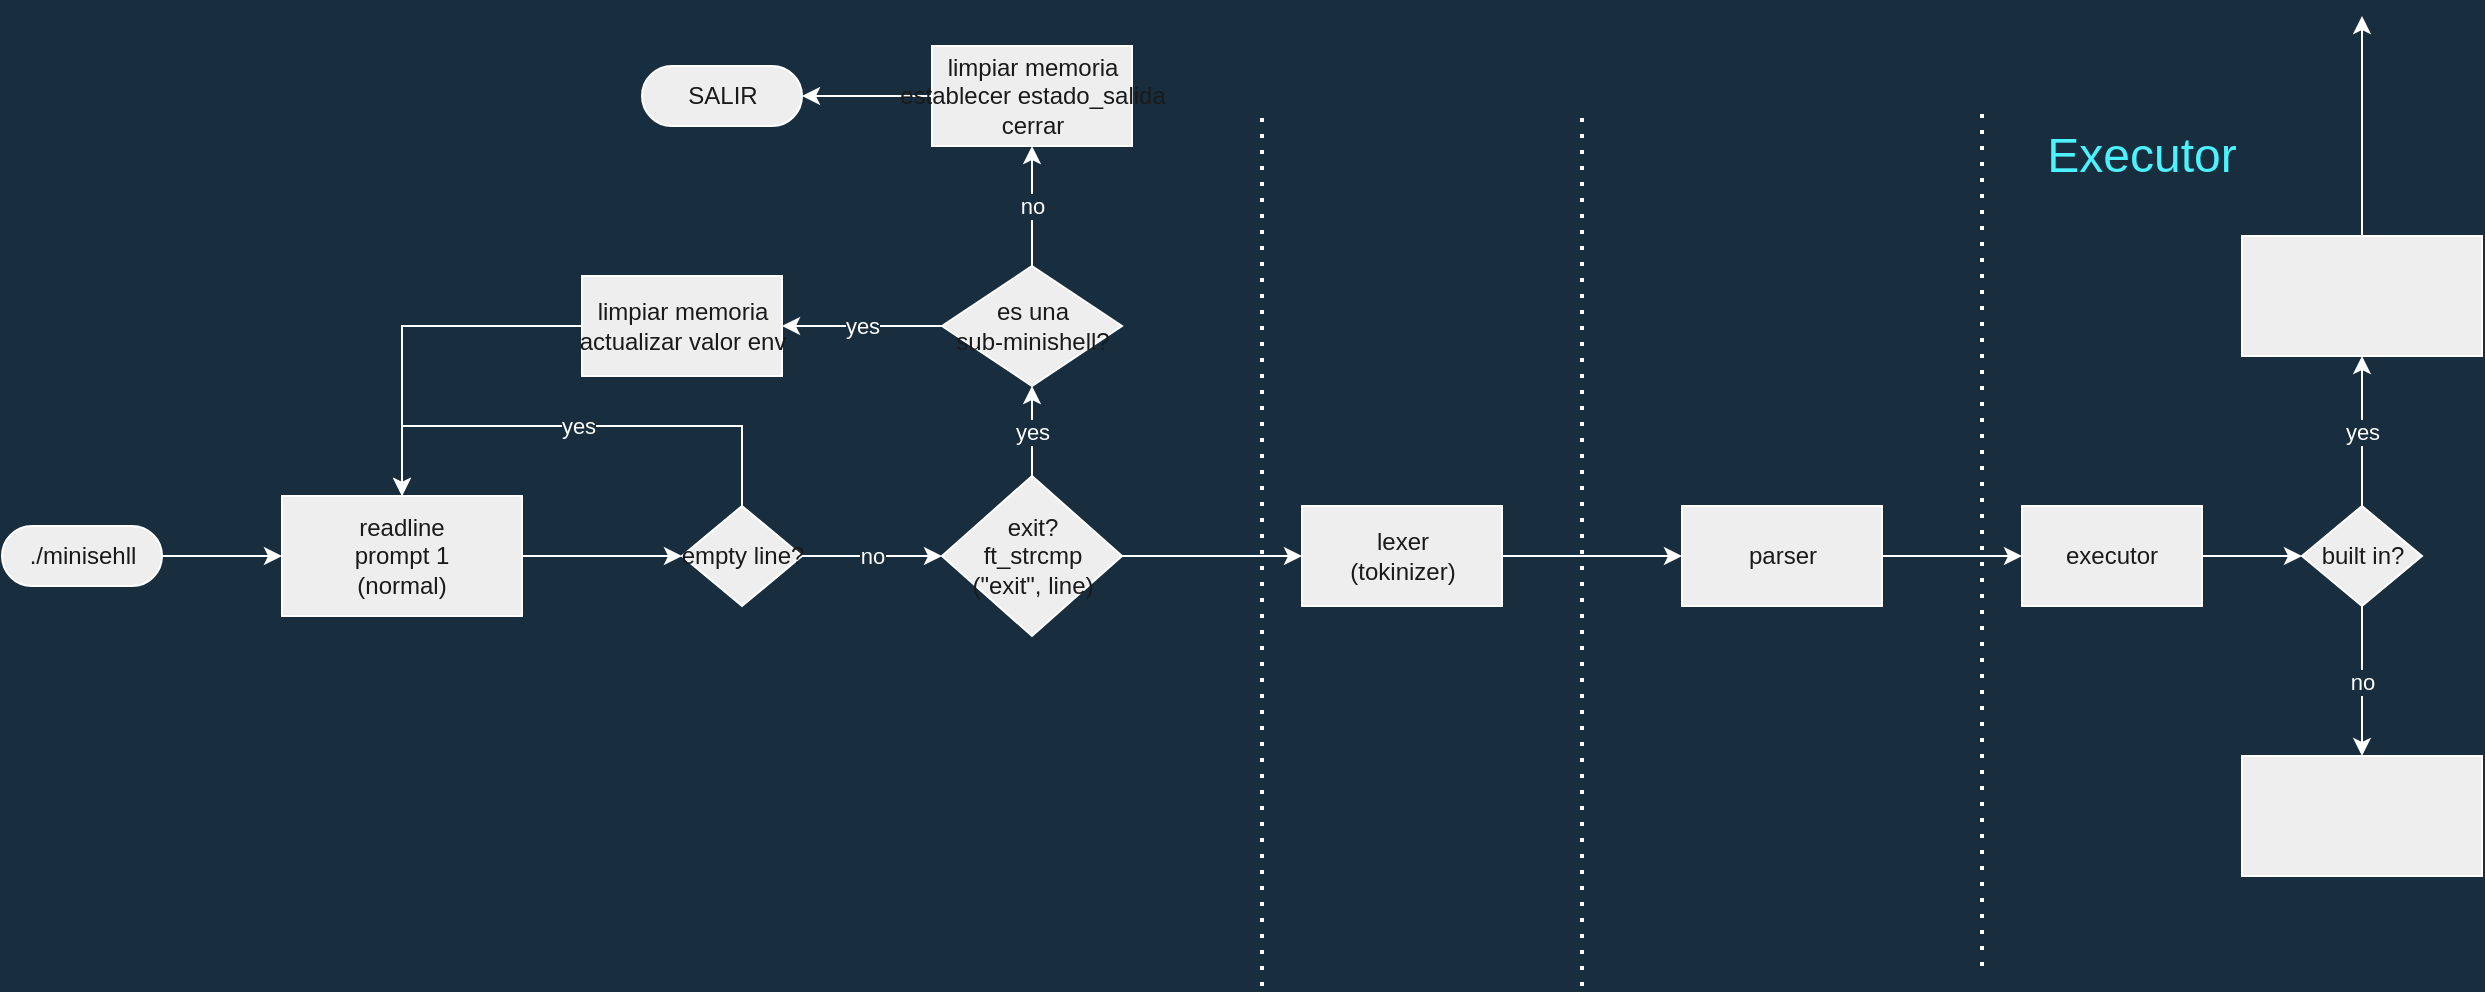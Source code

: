 <mxfile version="20.0.4" type="github">
  <diagram name="Page-1" id="8ce9d11a-91a2-4d17-14d8-a56ed91bf033">
    <mxGraphModel dx="1113" dy="4026" grid="1" gridSize="10" guides="1" tooltips="1" connect="1" arrows="1" fold="1" page="1" pageScale="1" pageWidth="4681" pageHeight="3300" background="#182E3E" math="0" shadow="0">
      <root>
        <mxCell id="0" />
        <mxCell id="1" parent="0" />
        <mxCell id="c2DMqhgIIYY3RgrECyt5-4" value="" style="edgeStyle=orthogonalEdgeStyle;rounded=0;orthogonalLoop=1;jettySize=auto;html=1;strokeColor=#FFFFFF;fontColor=#FFFFFF;labelBackgroundColor=#182E3E;" edge="1" parent="1" source="c2DMqhgIIYY3RgrECyt5-1" target="c2DMqhgIIYY3RgrECyt5-3">
          <mxGeometry relative="1" as="geometry" />
        </mxCell>
        <mxCell id="c2DMqhgIIYY3RgrECyt5-1" value="./minisehll" style="html=1;dashed=0;whitespace=wrap;shape=mxgraph.dfd.start;fillColor=#EEEEEE;strokeColor=#FFFFFF;fontColor=#1A1A1A;" vertex="1" parent="1">
          <mxGeometry x="250" y="250" width="80" height="30" as="geometry" />
        </mxCell>
        <mxCell id="c2DMqhgIIYY3RgrECyt5-6" value="" style="edgeStyle=orthogonalEdgeStyle;rounded=0;orthogonalLoop=1;jettySize=auto;html=1;entryX=0;entryY=0.5;entryDx=0;entryDy=0;strokeColor=#FFFFFF;fontColor=#FFFFFF;labelBackgroundColor=#182E3E;" edge="1" parent="1" source="c2DMqhgIIYY3RgrECyt5-3" target="c2DMqhgIIYY3RgrECyt5-7">
          <mxGeometry relative="1" as="geometry">
            <mxPoint x="590" y="265" as="targetPoint" />
          </mxGeometry>
        </mxCell>
        <mxCell id="c2DMqhgIIYY3RgrECyt5-3" value="&lt;div&gt;readline&lt;/div&gt;&lt;div&gt;prompt 1&lt;/div&gt;&lt;div&gt;(normal)&lt;br&gt;&lt;/div&gt;" style="whiteSpace=wrap;html=1;dashed=0;fillColor=#EEEEEE;strokeColor=#FFFFFF;fontColor=#1A1A1A;" vertex="1" parent="1">
          <mxGeometry x="390" y="235" width="120" height="60" as="geometry" />
        </mxCell>
        <mxCell id="c2DMqhgIIYY3RgrECyt5-10" value="yes" style="edgeStyle=orthogonalEdgeStyle;rounded=0;orthogonalLoop=1;jettySize=auto;html=1;entryX=0.5;entryY=0;entryDx=0;entryDy=0;strokeColor=#FFFFFF;fontColor=#FFFFFF;labelBackgroundColor=#182E3E;" edge="1" parent="1" source="c2DMqhgIIYY3RgrECyt5-7" target="c2DMqhgIIYY3RgrECyt5-3">
          <mxGeometry relative="1" as="geometry">
            <mxPoint x="620" y="135" as="targetPoint" />
            <Array as="points">
              <mxPoint x="620" y="200" />
              <mxPoint x="450" y="200" />
            </Array>
          </mxGeometry>
        </mxCell>
        <mxCell id="c2DMqhgIIYY3RgrECyt5-12" value="no" style="edgeStyle=orthogonalEdgeStyle;rounded=0;orthogonalLoop=1;jettySize=auto;html=1;entryX=0;entryY=0.5;entryDx=0;entryDy=0;strokeColor=#FFFFFF;fontColor=#FFFFFF;labelBackgroundColor=#182E3E;" edge="1" parent="1" source="c2DMqhgIIYY3RgrECyt5-7" target="c2DMqhgIIYY3RgrECyt5-13">
          <mxGeometry relative="1" as="geometry">
            <mxPoint x="760" y="265" as="targetPoint" />
          </mxGeometry>
        </mxCell>
        <mxCell id="c2DMqhgIIYY3RgrECyt5-7" value="empty line?" style="shape=rhombus;html=1;dashed=0;whitespace=wrap;perimeter=rhombusPerimeter;fillColor=#EEEEEE;strokeColor=#FFFFFF;fontColor=#1A1A1A;" vertex="1" parent="1">
          <mxGeometry x="590" y="240" width="60" height="50" as="geometry" />
        </mxCell>
        <mxCell id="c2DMqhgIIYY3RgrECyt5-15" value="yes" style="edgeStyle=orthogonalEdgeStyle;rounded=0;orthogonalLoop=1;jettySize=auto;html=1;entryX=0.5;entryY=1;entryDx=0;entryDy=0;strokeColor=#FFFFFF;fontColor=#FFFFFF;labelBackgroundColor=#182E3E;" edge="1" parent="1" source="c2DMqhgIIYY3RgrECyt5-13" target="c2DMqhgIIYY3RgrECyt5-16">
          <mxGeometry relative="1" as="geometry">
            <mxPoint x="765" y="160" as="targetPoint" />
          </mxGeometry>
        </mxCell>
        <mxCell id="c2DMqhgIIYY3RgrECyt5-28" value="" style="edgeStyle=orthogonalEdgeStyle;rounded=0;orthogonalLoop=1;jettySize=auto;html=1;strokeColor=#FFFFFF;fontColor=#FFFFFF;labelBackgroundColor=#182E3E;" edge="1" parent="1" source="c2DMqhgIIYY3RgrECyt5-13" target="c2DMqhgIIYY3RgrECyt5-27">
          <mxGeometry relative="1" as="geometry" />
        </mxCell>
        <mxCell id="c2DMqhgIIYY3RgrECyt5-13" value="exit?&lt;br&gt;&lt;div&gt;ft_strcmp &lt;br&gt;&lt;/div&gt;&lt;div&gt;(&quot;exit&quot;, line)&lt;/div&gt;" style="shape=rhombus;html=1;dashed=0;whitespace=wrap;perimeter=rhombusPerimeter;fillColor=#EEEEEE;strokeColor=#FFFFFF;fontColor=#1A1A1A;" vertex="1" parent="1">
          <mxGeometry x="720" y="225" width="90" height="80" as="geometry" />
        </mxCell>
        <mxCell id="c2DMqhgIIYY3RgrECyt5-18" value="no" style="edgeStyle=orthogonalEdgeStyle;rounded=0;orthogonalLoop=1;jettySize=auto;html=1;entryX=0.5;entryY=1;entryDx=0;entryDy=0;strokeColor=#FFFFFF;fontColor=#FFFFFF;labelBackgroundColor=#182E3E;" edge="1" parent="1" source="c2DMqhgIIYY3RgrECyt5-16" target="c2DMqhgIIYY3RgrECyt5-19">
          <mxGeometry relative="1" as="geometry">
            <mxPoint x="765" y="10.0" as="targetPoint" />
          </mxGeometry>
        </mxCell>
        <mxCell id="c2DMqhgIIYY3RgrECyt5-23" value="yes" style="edgeStyle=orthogonalEdgeStyle;rounded=0;orthogonalLoop=1;jettySize=auto;html=1;entryX=1;entryY=0.5;entryDx=0;entryDy=0;strokeColor=#FFFFFF;fontColor=#FFFFFF;labelBackgroundColor=#182E3E;" edge="1" parent="1" source="c2DMqhgIIYY3RgrECyt5-16" target="c2DMqhgIIYY3RgrECyt5-24">
          <mxGeometry relative="1" as="geometry">
            <mxPoint x="640" y="150" as="targetPoint" />
          </mxGeometry>
        </mxCell>
        <mxCell id="c2DMqhgIIYY3RgrECyt5-16" value="&lt;div&gt;es una&lt;/div&gt;&lt;div&gt;sub-minishell?&lt;/div&gt;" style="shape=rhombus;html=1;dashed=0;whitespace=wrap;perimeter=rhombusPerimeter;fillColor=#EEEEEE;strokeColor=#FFFFFF;fontColor=#1A1A1A;" vertex="1" parent="1">
          <mxGeometry x="720" y="120" width="90" height="60" as="geometry" />
        </mxCell>
        <mxCell id="c2DMqhgIIYY3RgrECyt5-21" value="" style="edgeStyle=orthogonalEdgeStyle;rounded=0;orthogonalLoop=1;jettySize=auto;html=1;strokeColor=#FFFFFF;fontColor=#FFFFFF;labelBackgroundColor=#182E3E;" edge="1" parent="1" source="c2DMqhgIIYY3RgrECyt5-19" target="c2DMqhgIIYY3RgrECyt5-20">
          <mxGeometry relative="1" as="geometry" />
        </mxCell>
        <mxCell id="c2DMqhgIIYY3RgrECyt5-19" value="&lt;div&gt;limpiar memoria&lt;/div&gt;&lt;div&gt;establecer estado_salida&lt;/div&gt;&lt;div&gt;cerrar&lt;br&gt;&lt;/div&gt;" style="html=1;dashed=0;whitespace=wrap;fillColor=#EEEEEE;strokeColor=#FFFFFF;fontColor=#1A1A1A;" vertex="1" parent="1">
          <mxGeometry x="715" y="10" width="100" height="50" as="geometry" />
        </mxCell>
        <mxCell id="c2DMqhgIIYY3RgrECyt5-20" value="SALIR" style="html=1;dashed=0;whitespace=wrap;shape=mxgraph.dfd.start;fillColor=#EEEEEE;strokeColor=#FFFFFF;fontColor=#1A1A1A;" vertex="1" parent="1">
          <mxGeometry x="570" y="20" width="80" height="30" as="geometry" />
        </mxCell>
        <mxCell id="c2DMqhgIIYY3RgrECyt5-26" value="" style="edgeStyle=orthogonalEdgeStyle;rounded=0;orthogonalLoop=1;jettySize=auto;html=1;entryX=0.5;entryY=0;entryDx=0;entryDy=0;strokeColor=#FFFFFF;fontColor=#FFFFFF;labelBackgroundColor=#182E3E;" edge="1" parent="1" source="c2DMqhgIIYY3RgrECyt5-24" target="c2DMqhgIIYY3RgrECyt5-3">
          <mxGeometry relative="1" as="geometry">
            <mxPoint x="410" y="150" as="targetPoint" />
          </mxGeometry>
        </mxCell>
        <mxCell id="c2DMqhgIIYY3RgrECyt5-24" value="&lt;div&gt;limpiar memoria&lt;/div&gt;&lt;div&gt;actualizar valor env&lt;/div&gt;" style="html=1;dashed=0;whitespace=wrap;fillColor=#EEEEEE;strokeColor=#FFFFFF;fontColor=#1A1A1A;" vertex="1" parent="1">
          <mxGeometry x="540" y="125" width="100" height="50" as="geometry" />
        </mxCell>
        <mxCell id="c2DMqhgIIYY3RgrECyt5-30" value="" style="edgeStyle=orthogonalEdgeStyle;rounded=0;orthogonalLoop=1;jettySize=auto;html=1;strokeColor=#FFFFFF;fontColor=#FFFFFF;labelBackgroundColor=#182E3E;" edge="1" parent="1" source="c2DMqhgIIYY3RgrECyt5-27" target="c2DMqhgIIYY3RgrECyt5-29">
          <mxGeometry relative="1" as="geometry" />
        </mxCell>
        <mxCell id="c2DMqhgIIYY3RgrECyt5-27" value="lexer&lt;br&gt;(tokinizer)" style="html=1;dashed=0;whitespace=wrap;fillColor=#EEEEEE;strokeColor=#FFFFFF;fontColor=#1A1A1A;" vertex="1" parent="1">
          <mxGeometry x="900" y="240" width="100" height="50" as="geometry" />
        </mxCell>
        <mxCell id="c2DMqhgIIYY3RgrECyt5-32" value="" style="edgeStyle=orthogonalEdgeStyle;rounded=0;orthogonalLoop=1;jettySize=auto;html=1;strokeColor=#FFFFFF;fontColor=#FFFFFF;labelBackgroundColor=#182E3E;" edge="1" parent="1" source="c2DMqhgIIYY3RgrECyt5-29" target="c2DMqhgIIYY3RgrECyt5-31">
          <mxGeometry relative="1" as="geometry" />
        </mxCell>
        <mxCell id="c2DMqhgIIYY3RgrECyt5-29" value="parser" style="html=1;dashed=0;whitespace=wrap;fillColor=#EEEEEE;strokeColor=#FFFFFF;fontColor=#1A1A1A;" vertex="1" parent="1">
          <mxGeometry x="1090" y="240" width="100" height="50" as="geometry" />
        </mxCell>
        <mxCell id="c2DMqhgIIYY3RgrECyt5-36" value="" style="edgeStyle=orthogonalEdgeStyle;rounded=0;orthogonalLoop=1;jettySize=auto;html=1;strokeColor=#FFFFFF;fontColor=#FFFFFF;labelBackgroundColor=#182E3E;" edge="1" parent="1" source="c2DMqhgIIYY3RgrECyt5-31" target="c2DMqhgIIYY3RgrECyt5-35">
          <mxGeometry relative="1" as="geometry" />
        </mxCell>
        <mxCell id="c2DMqhgIIYY3RgrECyt5-31" value="executor" style="whiteSpace=wrap;html=1;dashed=0;fillColor=#EEEEEE;strokeColor=#FFFFFF;fontColor=#1A1A1A;" vertex="1" parent="1">
          <mxGeometry x="1260" y="240" width="90" height="50" as="geometry" />
        </mxCell>
        <mxCell id="c2DMqhgIIYY3RgrECyt5-38" value="yes" style="edgeStyle=orthogonalEdgeStyle;rounded=0;orthogonalLoop=1;jettySize=auto;html=1;strokeColor=#FFFFFF;fontColor=#FFFFFF;labelBackgroundColor=#182E3E;" edge="1" parent="1" source="c2DMqhgIIYY3RgrECyt5-35" target="c2DMqhgIIYY3RgrECyt5-37">
          <mxGeometry relative="1" as="geometry" />
        </mxCell>
        <mxCell id="c2DMqhgIIYY3RgrECyt5-40" value="&lt;div&gt;no&lt;/div&gt;" style="edgeStyle=orthogonalEdgeStyle;rounded=0;orthogonalLoop=1;jettySize=auto;html=1;strokeColor=#FFFFFF;fontColor=#FFFFFF;labelBackgroundColor=#182E3E;" edge="1" parent="1" source="c2DMqhgIIYY3RgrECyt5-35" target="c2DMqhgIIYY3RgrECyt5-39">
          <mxGeometry relative="1" as="geometry" />
        </mxCell>
        <mxCell id="c2DMqhgIIYY3RgrECyt5-35" value="built in?" style="shape=rhombus;html=1;dashed=0;whitespace=wrap;perimeter=rhombusPerimeter;fillColor=#EEEEEE;strokeColor=#FFFFFF;fontColor=#1A1A1A;" vertex="1" parent="1">
          <mxGeometry x="1400" y="240" width="60" height="50" as="geometry" />
        </mxCell>
        <mxCell id="c2DMqhgIIYY3RgrECyt5-46" value="" style="edgeStyle=orthogonalEdgeStyle;rounded=0;orthogonalLoop=1;jettySize=auto;html=1;fontSize=24;strokeColor=#FFFFFF;fontColor=#FFFFFF;labelBackgroundColor=#182E3E;" edge="1" parent="1" source="c2DMqhgIIYY3RgrECyt5-37">
          <mxGeometry relative="1" as="geometry">
            <mxPoint x="1430.0" y="-5" as="targetPoint" />
          </mxGeometry>
        </mxCell>
        <mxCell id="c2DMqhgIIYY3RgrECyt5-37" value="" style="whiteSpace=wrap;html=1;dashed=0;fillColor=#EEEEEE;strokeColor=#FFFFFF;fontColor=#1A1A1A;" vertex="1" parent="1">
          <mxGeometry x="1370" y="105" width="120" height="60" as="geometry" />
        </mxCell>
        <mxCell id="c2DMqhgIIYY3RgrECyt5-39" value="" style="whiteSpace=wrap;html=1;dashed=0;fillColor=#EEEEEE;strokeColor=#FFFFFF;fontColor=#1A1A1A;" vertex="1" parent="1">
          <mxGeometry x="1370" y="365" width="120" height="60" as="geometry" />
        </mxCell>
        <mxCell id="c2DMqhgIIYY3RgrECyt5-41" value="" style="endArrow=none;dashed=1;html=1;dashPattern=1 3;strokeWidth=2;rounded=0;strokeColor=#FFFFFF;fontColor=#FFFFFF;labelBackgroundColor=#182E3E;" edge="1" parent="1">
          <mxGeometry width="50" height="50" relative="1" as="geometry">
            <mxPoint x="880" y="480" as="sourcePoint" />
            <mxPoint x="880" y="40" as="targetPoint" />
          </mxGeometry>
        </mxCell>
        <mxCell id="c2DMqhgIIYY3RgrECyt5-42" value="" style="endArrow=none;dashed=1;html=1;dashPattern=1 3;strokeWidth=2;rounded=0;strokeColor=#FFFFFF;fontColor=#FFFFFF;labelBackgroundColor=#182E3E;" edge="1" parent="1">
          <mxGeometry width="50" height="50" relative="1" as="geometry">
            <mxPoint x="1040" y="480" as="sourcePoint" />
            <mxPoint x="1040" y="40" as="targetPoint" />
          </mxGeometry>
        </mxCell>
        <mxCell id="c2DMqhgIIYY3RgrECyt5-43" value="" style="endArrow=none;dashed=1;html=1;dashPattern=1 3;strokeWidth=2;rounded=0;strokeColor=#FFFFFF;fontColor=#FFFFFF;labelBackgroundColor=#182E3E;" edge="1" parent="1">
          <mxGeometry width="50" height="50" relative="1" as="geometry">
            <mxPoint x="1240" y="470" as="sourcePoint" />
            <mxPoint x="1240" y="40" as="targetPoint" />
          </mxGeometry>
        </mxCell>
        <mxCell id="c2DMqhgIIYY3RgrECyt5-44" value="Executor" style="text;html=1;align=center;verticalAlign=middle;whiteSpace=wrap;rounded=0;fontSize=24;fontColor=#4AF3FF;" vertex="1" parent="1">
          <mxGeometry x="1290" y="50" width="60" height="30" as="geometry" />
        </mxCell>
      </root>
    </mxGraphModel>
  </diagram>
</mxfile>
